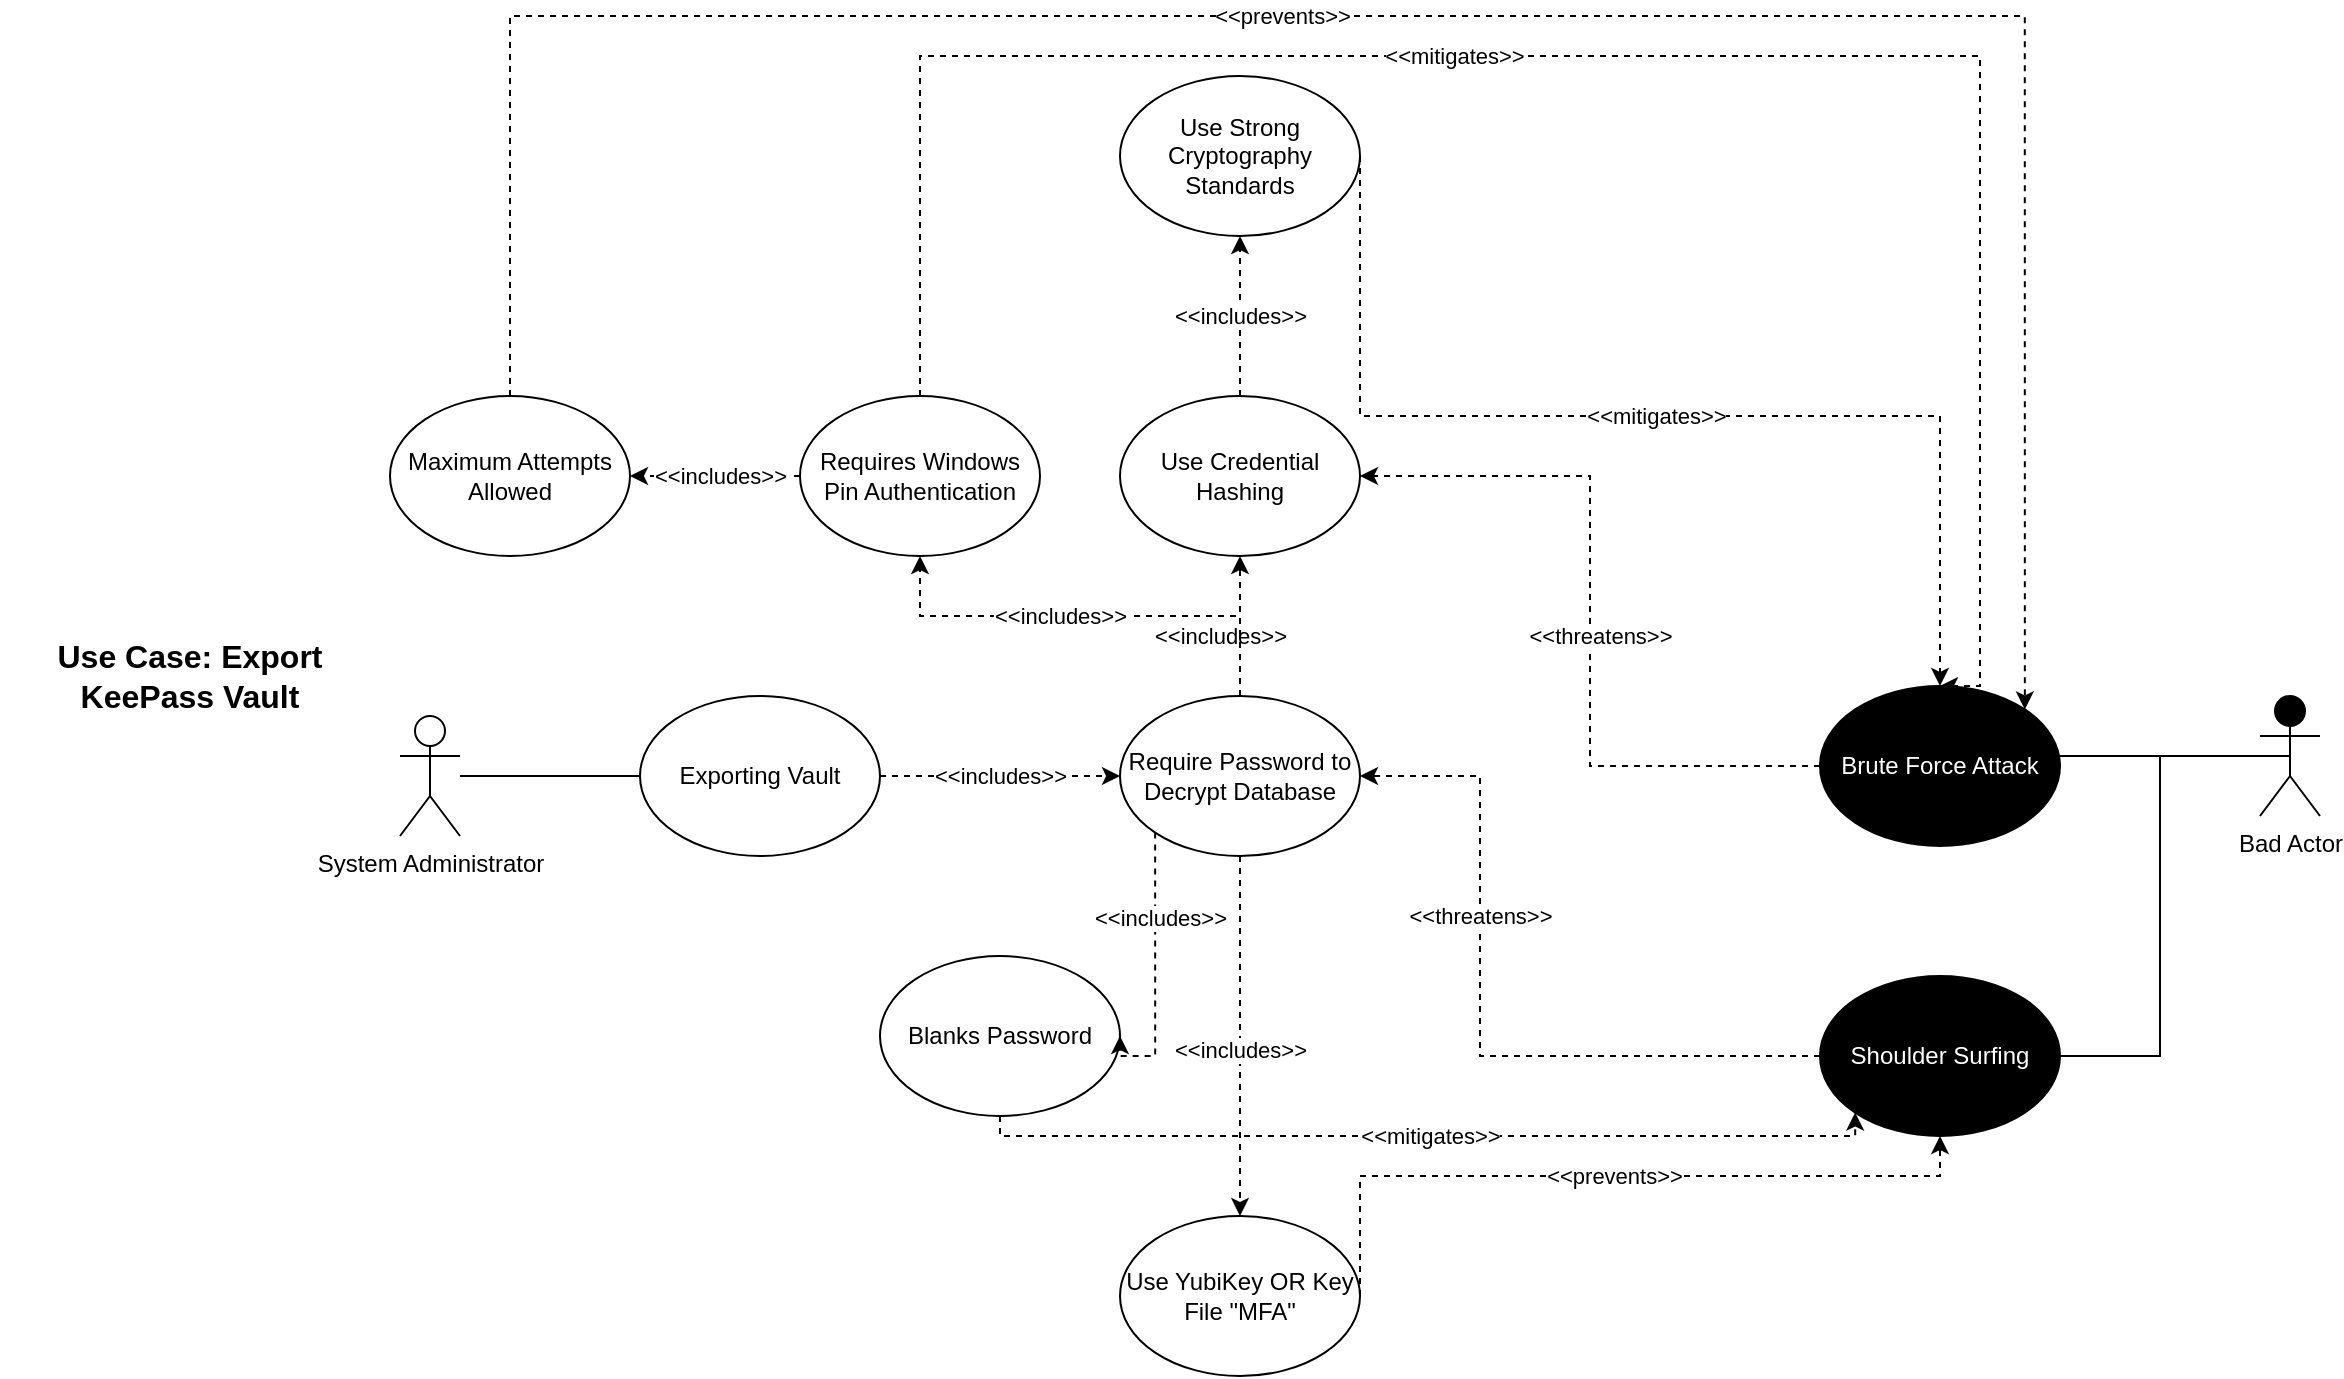 <mxfile version="20.3.2" type="device"><diagram id="MTF_pF5MFTRl1ucexhoE" name="Page-1"><mxGraphModel dx="2584" dy="701" grid="1" gridSize="10" guides="1" tooltips="1" connect="1" arrows="1" fold="1" page="1" pageScale="1" pageWidth="1100" pageHeight="850" math="0" shadow="0"><root><mxCell id="0"/><mxCell id="1" parent="0"/><mxCell id="rR24WTgt9R4ERb9ypcm_-15" style="edgeStyle=orthogonalEdgeStyle;curved=1;rounded=0;orthogonalLoop=1;jettySize=auto;html=1;entryX=0;entryY=0.5;entryDx=0;entryDy=0;endArrow=none;endFill=0;" parent="1" source="rR24WTgt9R4ERb9ypcm_-1" target="rR24WTgt9R4ERb9ypcm_-2" edge="1"><mxGeometry relative="1" as="geometry"/></mxCell><mxCell id="rR24WTgt9R4ERb9ypcm_-1" value="System Administrator" style="shape=umlActor;verticalLabelPosition=bottom;verticalAlign=top;html=1;outlineConnect=0;" parent="1" vertex="1"><mxGeometry x="80" y="400" width="30" height="60" as="geometry"/></mxCell><mxCell id="rR24WTgt9R4ERb9ypcm_-2" value="Exporting Vault" style="ellipse;whiteSpace=wrap;html=1;" parent="1" vertex="1"><mxGeometry x="200" y="390" width="120" height="80" as="geometry"/></mxCell><mxCell id="XOunBt5QW-O7u6MrQFWE-4" value="&lt;div&gt;Bad Actor&lt;/div&gt;" style="shape=umlActor;verticalLabelPosition=bottom;verticalAlign=top;html=1;outlineConnect=0;fillColor=#000000;" parent="1" vertex="1"><mxGeometry x="1010" y="390" width="30" height="60" as="geometry"/></mxCell><mxCell id="hFEyzPyluly9J7RDjo1r-1" value="&lt;b&gt;&lt;font style=&quot;font-size: 16px&quot;&gt;Use Case: Export KeePass Vault&lt;/font&gt;&lt;/b&gt;" style="text;html=1;strokeColor=none;fillColor=none;align=center;verticalAlign=middle;whiteSpace=wrap;rounded=0;hachureGap=4;pointerEvents=0;" parent="1" vertex="1"><mxGeometry x="-120" y="330" width="190" height="100" as="geometry"/></mxCell><mxCell id="FoMF_9DNL1UQLkN7Pa7w-5" value="Require Password to Decrypt Database" style="ellipse;whiteSpace=wrap;html=1;" vertex="1" parent="1"><mxGeometry x="440" y="390" width="120" height="80" as="geometry"/></mxCell><mxCell id="FoMF_9DNL1UQLkN7Pa7w-6" style="rounded=0;orthogonalLoop=1;jettySize=auto;html=1;exitX=1;exitY=0.5;exitDx=0;exitDy=0;entryX=0;entryY=0.5;entryDx=0;entryDy=0;dashed=1;edgeStyle=orthogonalEdgeStyle;" edge="1" parent="1" source="rR24WTgt9R4ERb9ypcm_-2" target="FoMF_9DNL1UQLkN7Pa7w-5"><mxGeometry relative="1" as="geometry"><Array as="points"/><mxPoint x="330" y="430" as="sourcePoint"/><mxPoint x="430" y="430" as="targetPoint"/></mxGeometry></mxCell><mxCell id="FoMF_9DNL1UQLkN7Pa7w-7" value="&amp;lt;&amp;lt;includes&amp;gt;&amp;gt;" style="edgeLabel;html=1;align=center;verticalAlign=middle;resizable=0;points=[];" vertex="1" connectable="0" parent="FoMF_9DNL1UQLkN7Pa7w-6"><mxGeometry x="0.21" y="1" relative="1" as="geometry"><mxPoint x="-13" y="1" as="offset"/></mxGeometry></mxCell><mxCell id="FoMF_9DNL1UQLkN7Pa7w-8" value="Use Credential Hashing" style="ellipse;whiteSpace=wrap;html=1;" vertex="1" parent="1"><mxGeometry x="440" y="240" width="120" height="80" as="geometry"/></mxCell><mxCell id="FoMF_9DNL1UQLkN7Pa7w-9" style="rounded=0;orthogonalLoop=1;jettySize=auto;html=1;exitX=0.5;exitY=0;exitDx=0;exitDy=0;entryX=0.5;entryY=1;entryDx=0;entryDy=0;dashed=1;edgeStyle=orthogonalEdgeStyle;" edge="1" parent="1" source="FoMF_9DNL1UQLkN7Pa7w-5" target="FoMF_9DNL1UQLkN7Pa7w-8"><mxGeometry relative="1" as="geometry"><Array as="points"/><mxPoint x="520" y="390" as="sourcePoint"/><mxPoint x="620" y="390" as="targetPoint"/></mxGeometry></mxCell><mxCell id="FoMF_9DNL1UQLkN7Pa7w-10" value="&amp;lt;&amp;lt;includes&amp;gt;&amp;gt;" style="edgeLabel;html=1;align=center;verticalAlign=middle;resizable=0;points=[];" vertex="1" connectable="0" parent="FoMF_9DNL1UQLkN7Pa7w-9"><mxGeometry x="0.21" y="1" relative="1" as="geometry"><mxPoint x="-9" y="12" as="offset"/></mxGeometry></mxCell><mxCell id="FoMF_9DNL1UQLkN7Pa7w-11" value="&lt;font color=&quot;#FFFFFF&quot;&gt;Brute Force Attack&lt;br&gt;&lt;/font&gt;" style="ellipse;whiteSpace=wrap;html=1;fillColor=#000000;" vertex="1" parent="1"><mxGeometry x="790" y="385" width="120" height="80" as="geometry"/></mxCell><mxCell id="FoMF_9DNL1UQLkN7Pa7w-12" value="" style="endArrow=none;html=1;rounded=0;fontColor=#FFFFFF;entryX=0.5;entryY=0.5;entryDx=0;entryDy=0;entryPerimeter=0;" edge="1" parent="1" target="XOunBt5QW-O7u6MrQFWE-4"><mxGeometry width="50" height="50" relative="1" as="geometry"><mxPoint x="910" y="420" as="sourcePoint"/><mxPoint x="550" y="370" as="targetPoint"/></mxGeometry></mxCell><mxCell id="FoMF_9DNL1UQLkN7Pa7w-15" style="edgeStyle=orthogonalEdgeStyle;rounded=0;orthogonalLoop=1;jettySize=auto;html=1;exitX=0;exitY=0.5;exitDx=0;exitDy=0;entryX=1;entryY=0.5;entryDx=0;entryDy=0;dashed=1;" edge="1" parent="1" source="FoMF_9DNL1UQLkN7Pa7w-11" target="FoMF_9DNL1UQLkN7Pa7w-8"><mxGeometry relative="1" as="geometry"><mxPoint x="660" y="370" as="sourcePoint"/><mxPoint x="180" y="420" as="targetPoint"/></mxGeometry></mxCell><mxCell id="FoMF_9DNL1UQLkN7Pa7w-16" value="&amp;lt;&amp;lt;threatens&amp;gt;&amp;gt;" style="edgeLabel;html=1;align=center;verticalAlign=middle;resizable=0;points=[];" vertex="1" connectable="0" parent="FoMF_9DNL1UQLkN7Pa7w-15"><mxGeometry x="0.372" y="2" relative="1" as="geometry"><mxPoint x="7" y="77" as="offset"/></mxGeometry></mxCell><mxCell id="FoMF_9DNL1UQLkN7Pa7w-17" value="Use Strong Cryptography Standards " style="ellipse;whiteSpace=wrap;html=1;" vertex="1" parent="1"><mxGeometry x="440" y="80" width="120" height="80" as="geometry"/></mxCell><mxCell id="FoMF_9DNL1UQLkN7Pa7w-18" style="rounded=0;orthogonalLoop=1;jettySize=auto;html=1;exitX=0.5;exitY=0;exitDx=0;exitDy=0;entryX=0.5;entryY=1;entryDx=0;entryDy=0;dashed=1;edgeStyle=orthogonalEdgeStyle;" edge="1" parent="1" source="FoMF_9DNL1UQLkN7Pa7w-8" target="FoMF_9DNL1UQLkN7Pa7w-17"><mxGeometry relative="1" as="geometry"><Array as="points"/><mxPoint x="540" y="390" as="sourcePoint"/><mxPoint x="640" y="390" as="targetPoint"/></mxGeometry></mxCell><mxCell id="FoMF_9DNL1UQLkN7Pa7w-19" value="&amp;lt;&amp;lt;includes&amp;gt;&amp;gt;" style="edgeLabel;html=1;align=center;verticalAlign=middle;resizable=0;points=[];" vertex="1" connectable="0" parent="FoMF_9DNL1UQLkN7Pa7w-18"><mxGeometry x="0.21" y="1" relative="1" as="geometry"><mxPoint x="1" y="8" as="offset"/></mxGeometry></mxCell><mxCell id="FoMF_9DNL1UQLkN7Pa7w-22" value="&amp;lt;&amp;lt;mitigates&amp;gt;&amp;gt;" style="edgeStyle=orthogonalEdgeStyle;rounded=0;orthogonalLoop=1;jettySize=auto;html=1;exitX=1;exitY=0.5;exitDx=0;exitDy=0;dashed=1;entryX=0.5;entryY=0;entryDx=0;entryDy=0;" edge="1" parent="1" source="FoMF_9DNL1UQLkN7Pa7w-17" target="FoMF_9DNL1UQLkN7Pa7w-11"><mxGeometry relative="1" as="geometry"><Array as="points"><mxPoint x="560" y="250"/><mxPoint x="850" y="250"/></Array><mxPoint x="540" y="390" as="sourcePoint"/><mxPoint x="850" y="310" as="targetPoint"/></mxGeometry></mxCell><mxCell id="FoMF_9DNL1UQLkN7Pa7w-23" value="&lt;font color=&quot;#FFFFFF&quot;&gt;Shoulder Surfing&lt;br&gt;&lt;/font&gt;" style="ellipse;whiteSpace=wrap;html=1;fillColor=#000000;" vertex="1" parent="1"><mxGeometry x="790" y="530" width="120" height="80" as="geometry"/></mxCell><mxCell id="FoMF_9DNL1UQLkN7Pa7w-24" value="" style="endArrow=none;html=1;rounded=0;fontColor=#FFFFFF;exitX=1;exitY=0.5;exitDx=0;exitDy=0;" edge="1" parent="1" source="FoMF_9DNL1UQLkN7Pa7w-23"><mxGeometry width="50" height="50" relative="1" as="geometry"><mxPoint x="520" y="420" as="sourcePoint"/><mxPoint x="960" y="420" as="targetPoint"/><Array as="points"><mxPoint x="960" y="570"/></Array></mxGeometry></mxCell><mxCell id="FoMF_9DNL1UQLkN7Pa7w-28" style="edgeStyle=orthogonalEdgeStyle;rounded=0;orthogonalLoop=1;jettySize=auto;html=1;exitX=0;exitY=0.5;exitDx=0;exitDy=0;entryX=1;entryY=0.5;entryDx=0;entryDy=0;dashed=1;" edge="1" parent="1" source="FoMF_9DNL1UQLkN7Pa7w-23" target="FoMF_9DNL1UQLkN7Pa7w-5"><mxGeometry relative="1" as="geometry"><mxPoint x="780" y="370" as="sourcePoint"/><mxPoint x="300" y="420" as="targetPoint"/><Array as="points"><mxPoint x="620" y="570"/><mxPoint x="620" y="430"/></Array></mxGeometry></mxCell><mxCell id="FoMF_9DNL1UQLkN7Pa7w-29" value="&amp;lt;&amp;lt;threatens&amp;gt;&amp;gt;" style="edgeLabel;html=1;align=center;verticalAlign=middle;resizable=0;points=[];" vertex="1" connectable="0" parent="FoMF_9DNL1UQLkN7Pa7w-28"><mxGeometry x="0.372" y="2" relative="1" as="geometry"><mxPoint x="2" y="14" as="offset"/></mxGeometry></mxCell><mxCell id="FoMF_9DNL1UQLkN7Pa7w-31" value="Use YubiKey OR Key File &quot;MFA&quot;" style="ellipse;whiteSpace=wrap;html=1;" vertex="1" parent="1"><mxGeometry x="440" y="650" width="120" height="80" as="geometry"/></mxCell><mxCell id="FoMF_9DNL1UQLkN7Pa7w-32" style="rounded=0;orthogonalLoop=1;jettySize=auto;html=1;exitX=0.5;exitY=1;exitDx=0;exitDy=0;entryX=0.5;entryY=0;entryDx=0;entryDy=0;dashed=1;edgeStyle=orthogonalEdgeStyle;" edge="1" parent="1" source="FoMF_9DNL1UQLkN7Pa7w-5" target="FoMF_9DNL1UQLkN7Pa7w-31"><mxGeometry relative="1" as="geometry"><Array as="points"/><mxPoint x="540" y="510" as="sourcePoint"/><mxPoint x="640" y="510" as="targetPoint"/></mxGeometry></mxCell><mxCell id="FoMF_9DNL1UQLkN7Pa7w-33" value="&amp;lt;&amp;lt;includes&amp;gt;&amp;gt;" style="edgeLabel;html=1;align=center;verticalAlign=middle;resizable=0;points=[];" vertex="1" connectable="0" parent="FoMF_9DNL1UQLkN7Pa7w-32"><mxGeometry x="0.21" y="1" relative="1" as="geometry"><mxPoint x="-1" y="-12" as="offset"/></mxGeometry></mxCell><mxCell id="FoMF_9DNL1UQLkN7Pa7w-35" style="edgeStyle=orthogonalEdgeStyle;rounded=0;orthogonalLoop=1;jettySize=auto;html=1;exitX=1;exitY=0.5;exitDx=0;exitDy=0;dashed=1;endArrow=classic;endFill=1;sourcePerimeterSpacing=8;targetPerimeterSpacing=8;entryX=0.5;entryY=1;entryDx=0;entryDy=0;" edge="1" parent="1" source="FoMF_9DNL1UQLkN7Pa7w-31" target="FoMF_9DNL1UQLkN7Pa7w-23"><mxGeometry relative="1" as="geometry"><mxPoint x="290" y="531.716" as="sourcePoint"/><mxPoint x="780" y="610" as="targetPoint"/><Array as="points"><mxPoint x="560" y="630"/><mxPoint x="850" y="630"/></Array></mxGeometry></mxCell><mxCell id="FoMF_9DNL1UQLkN7Pa7w-36" value="&amp;lt;&amp;lt;prevents&amp;gt;&amp;gt;" style="edgeLabel;html=1;align=center;verticalAlign=middle;resizable=0;points=[];" vertex="1" connectable="0" parent="FoMF_9DNL1UQLkN7Pa7w-35"><mxGeometry x="0.007" relative="1" as="geometry"><mxPoint as="offset"/></mxGeometry></mxCell><mxCell id="FoMF_9DNL1UQLkN7Pa7w-37" value="Requires Windows Pin Authentication" style="ellipse;whiteSpace=wrap;html=1;" vertex="1" parent="1"><mxGeometry x="280" y="240" width="120" height="80" as="geometry"/></mxCell><mxCell id="FoMF_9DNL1UQLkN7Pa7w-38" style="rounded=0;orthogonalLoop=1;jettySize=auto;html=1;exitX=0.5;exitY=0;exitDx=0;exitDy=0;entryX=0.5;entryY=1;entryDx=0;entryDy=0;dashed=1;edgeStyle=orthogonalEdgeStyle;" edge="1" parent="1" source="FoMF_9DNL1UQLkN7Pa7w-5" target="FoMF_9DNL1UQLkN7Pa7w-37"><mxGeometry relative="1" as="geometry"><Array as="points"><mxPoint x="500" y="350"/><mxPoint x="340" y="350"/></Array><mxPoint x="540" y="330" as="sourcePoint"/><mxPoint x="640" y="330" as="targetPoint"/></mxGeometry></mxCell><mxCell id="FoMF_9DNL1UQLkN7Pa7w-39" value="&amp;lt;&amp;lt;includes&amp;gt;&amp;gt;" style="edgeLabel;html=1;align=center;verticalAlign=middle;resizable=0;points=[];" vertex="1" connectable="0" parent="FoMF_9DNL1UQLkN7Pa7w-38"><mxGeometry x="0.21" y="1" relative="1" as="geometry"><mxPoint x="9" y="-1" as="offset"/></mxGeometry></mxCell><mxCell id="FoMF_9DNL1UQLkN7Pa7w-40" value="&amp;lt;&amp;lt;mitigates&amp;gt;&amp;gt;" style="edgeStyle=orthogonalEdgeStyle;rounded=0;orthogonalLoop=1;jettySize=auto;html=1;exitX=0.5;exitY=0;exitDx=0;exitDy=0;entryX=0.5;entryY=0;entryDx=0;entryDy=0;dashed=1;" edge="1" parent="1" source="FoMF_9DNL1UQLkN7Pa7w-37" target="FoMF_9DNL1UQLkN7Pa7w-11"><mxGeometry x="-0.156" relative="1" as="geometry"><Array as="points"><mxPoint x="340" y="70"/><mxPoint x="870" y="70"/><mxPoint x="870" y="385"/></Array><mxPoint x="540" y="270" as="sourcePoint"/><mxPoint x="1020" y="280" as="targetPoint"/><mxPoint as="offset"/></mxGeometry></mxCell><mxCell id="FoMF_9DNL1UQLkN7Pa7w-41" value="Maximum Attempts Allowed " style="ellipse;whiteSpace=wrap;html=1;" vertex="1" parent="1"><mxGeometry x="75" y="240" width="120" height="80" as="geometry"/></mxCell><mxCell id="FoMF_9DNL1UQLkN7Pa7w-44" style="rounded=0;orthogonalLoop=1;jettySize=auto;html=1;exitX=0;exitY=0.5;exitDx=0;exitDy=0;entryX=1;entryY=0.5;entryDx=0;entryDy=0;dashed=1;edgeStyle=orthogonalEdgeStyle;" edge="1" parent="1" source="FoMF_9DNL1UQLkN7Pa7w-37" target="FoMF_9DNL1UQLkN7Pa7w-41"><mxGeometry relative="1" as="geometry"><Array as="points"><mxPoint x="270" y="280"/><mxPoint x="270" y="280"/></Array><mxPoint x="540" y="390" as="sourcePoint"/><mxPoint x="640" y="390" as="targetPoint"/></mxGeometry></mxCell><mxCell id="FoMF_9DNL1UQLkN7Pa7w-45" value="&amp;lt;&amp;lt;includes&amp;gt;&amp;gt;" style="edgeLabel;html=1;align=center;verticalAlign=middle;resizable=0;points=[];" vertex="1" connectable="0" parent="FoMF_9DNL1UQLkN7Pa7w-44"><mxGeometry x="0.21" y="1" relative="1" as="geometry"><mxPoint x="11" y="-1" as="offset"/></mxGeometry></mxCell><mxCell id="FoMF_9DNL1UQLkN7Pa7w-46" style="edgeStyle=orthogonalEdgeStyle;rounded=0;orthogonalLoop=1;jettySize=auto;html=1;exitX=0.5;exitY=0;exitDx=0;exitDy=0;entryX=1;entryY=0;entryDx=0;entryDy=0;dashed=1;endArrow=classic;endFill=1;sourcePerimeterSpacing=8;targetPerimeterSpacing=8;" edge="1" parent="1" source="FoMF_9DNL1UQLkN7Pa7w-41" target="FoMF_9DNL1UQLkN7Pa7w-11"><mxGeometry relative="1" as="geometry"><mxPoint x="290" y="381.716" as="sourcePoint"/><mxPoint x="787.574" y="400" as="targetPoint"/><Array as="points"><mxPoint x="135" y="50"/><mxPoint x="892" y="50"/></Array></mxGeometry></mxCell><mxCell id="FoMF_9DNL1UQLkN7Pa7w-47" value="&amp;lt;&amp;lt;prevents&amp;gt;&amp;gt;" style="edgeLabel;html=1;align=center;verticalAlign=middle;resizable=0;points=[];" vertex="1" connectable="0" parent="FoMF_9DNL1UQLkN7Pa7w-46"><mxGeometry x="0.007" relative="1" as="geometry"><mxPoint x="-76" as="offset"/></mxGeometry></mxCell><mxCell id="FoMF_9DNL1UQLkN7Pa7w-48" value="Blanks Password" style="ellipse;whiteSpace=wrap;html=1;" vertex="1" parent="1"><mxGeometry x="320" y="520" width="120" height="80" as="geometry"/></mxCell><mxCell id="FoMF_9DNL1UQLkN7Pa7w-49" style="rounded=0;orthogonalLoop=1;jettySize=auto;html=1;exitX=0;exitY=1;exitDx=0;exitDy=0;entryX=1;entryY=0.5;entryDx=0;entryDy=0;dashed=1;edgeStyle=orthogonalEdgeStyle;" edge="1" parent="1" source="FoMF_9DNL1UQLkN7Pa7w-5" target="FoMF_9DNL1UQLkN7Pa7w-48"><mxGeometry relative="1" as="geometry"><Array as="points"><mxPoint x="458" y="570"/><mxPoint x="440" y="570"/></Array><mxPoint x="510" y="570" as="sourcePoint"/><mxPoint x="610" y="570" as="targetPoint"/></mxGeometry></mxCell><mxCell id="FoMF_9DNL1UQLkN7Pa7w-50" value="&amp;lt;&amp;lt;includes&amp;gt;&amp;gt;" style="edgeLabel;html=1;align=center;verticalAlign=middle;resizable=0;points=[];" vertex="1" connectable="0" parent="FoMF_9DNL1UQLkN7Pa7w-49"><mxGeometry x="0.21" y="1" relative="1" as="geometry"><mxPoint x="1" y="-42" as="offset"/></mxGeometry></mxCell><mxCell id="FoMF_9DNL1UQLkN7Pa7w-51" value="&amp;lt;&amp;lt;mitigates&amp;gt;&amp;gt;" style="edgeStyle=orthogonalEdgeStyle;rounded=0;orthogonalLoop=1;jettySize=auto;html=1;exitX=0.5;exitY=1;exitDx=0;exitDy=0;dashed=1;entryX=0;entryY=1;entryDx=0;entryDy=0;" edge="1" parent="1" source="FoMF_9DNL1UQLkN7Pa7w-48" target="FoMF_9DNL1UQLkN7Pa7w-23"><mxGeometry relative="1" as="geometry"><Array as="points"><mxPoint x="380" y="610"/><mxPoint x="808" y="610"/></Array><mxPoint x="510" y="570" as="sourcePoint"/><mxPoint x="730" y="610" as="targetPoint"/></mxGeometry></mxCell></root></mxGraphModel></diagram></mxfile>